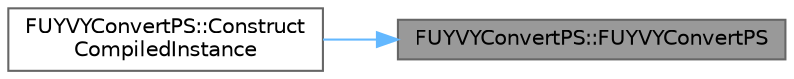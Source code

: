 digraph "FUYVYConvertPS::FUYVYConvertPS"
{
 // INTERACTIVE_SVG=YES
 // LATEX_PDF_SIZE
  bgcolor="transparent";
  edge [fontname=Helvetica,fontsize=10,labelfontname=Helvetica,labelfontsize=10];
  node [fontname=Helvetica,fontsize=10,shape=box,height=0.2,width=0.4];
  rankdir="RL";
  Node1 [id="Node000001",label="FUYVYConvertPS::FUYVYConvertPS",height=0.2,width=0.4,color="gray40", fillcolor="grey60", style="filled", fontcolor="black",tooltip=" "];
  Node1 -> Node2 [id="edge1_Node000001_Node000002",dir="back",color="steelblue1",style="solid",tooltip=" "];
  Node2 [id="Node000002",label="FUYVYConvertPS::Construct\lCompiledInstance",height=0.2,width=0.4,color="grey40", fillcolor="white", style="filled",URL="$d4/dd3/classFUYVYConvertPS.html#a99f0bc92ba2e1702dfc7449671ddc861",tooltip=" "];
}
